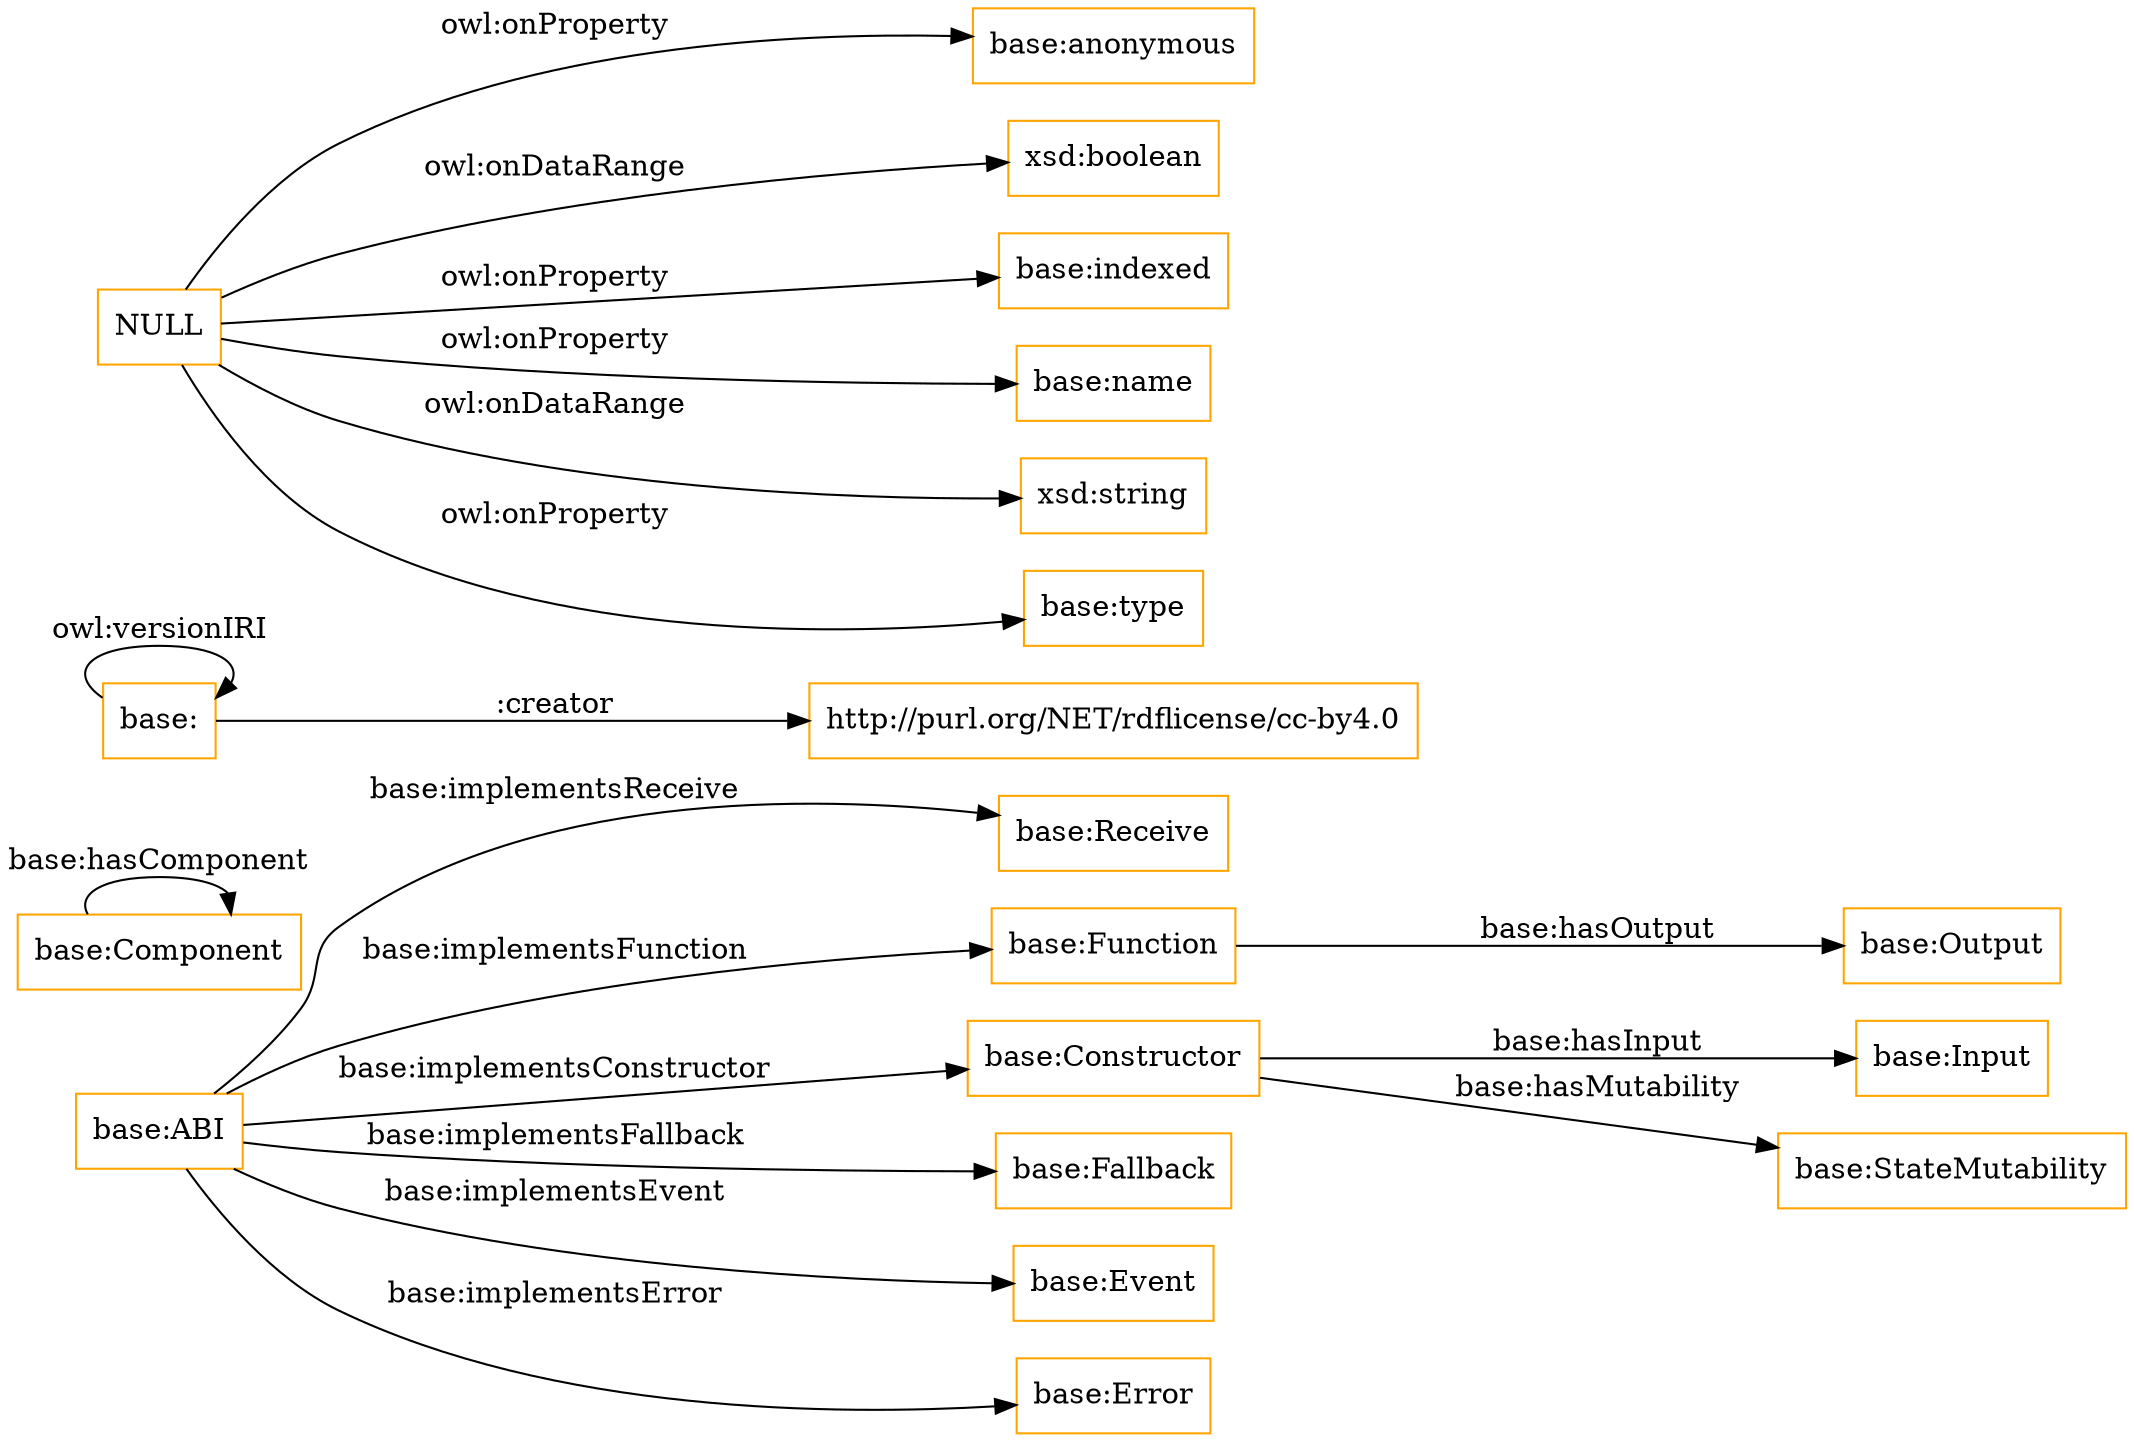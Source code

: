 digraph ar2dtool_diagram { 
rankdir=LR;
size="1501"
node [shape = rectangle, color="orange"]; "base:ABI" "base:Receive" "base:Function" "base:Input" "base:Component" "base:Constructor" "base:Fallback" "base:StateMutability" "base:Event" "base:Error" "base:Output" ; /*classes style*/
	"base:" -> "http://purl.org/NET/rdflicense/cc-by4.0" [ label = ":creator" ];
	"base:" -> "base:" [ label = "owl:versionIRI" ];
	"NULL" -> "base:anonymous" [ label = "owl:onProperty" ];
	"NULL" -> "xsd:boolean" [ label = "owl:onDataRange" ];
	"NULL" -> "base:indexed" [ label = "owl:onProperty" ];
	"NULL" -> "base:name" [ label = "owl:onProperty" ];
	"NULL" -> "xsd:string" [ label = "owl:onDataRange" ];
	"NULL" -> "base:type" [ label = "owl:onProperty" ];
	"base:Component" -> "base:Component" [ label = "base:hasComponent" ];
	"base:ABI" -> "base:Error" [ label = "base:implementsError" ];
	"base:ABI" -> "base:Event" [ label = "base:implementsEvent" ];
	"base:ABI" -> "base:Fallback" [ label = "base:implementsFallback" ];
	"base:ABI" -> "base:Receive" [ label = "base:implementsReceive" ];
	"base:ABI" -> "base:Function" [ label = "base:implementsFunction" ];
	"base:Constructor" -> "base:Input" [ label = "base:hasInput" ];
	"base:ABI" -> "base:Constructor" [ label = "base:implementsConstructor" ];
	"base:Function" -> "base:Output" [ label = "base:hasOutput" ];
	"base:Constructor" -> "base:StateMutability" [ label = "base:hasMutability" ];

}
